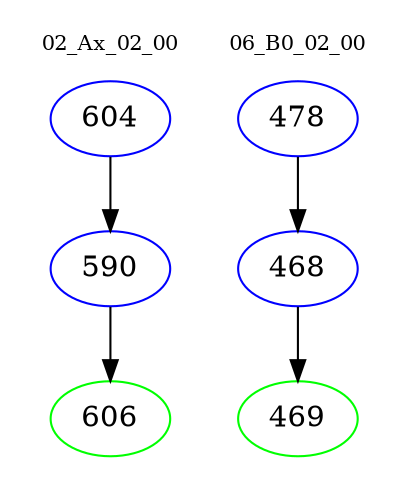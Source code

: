 digraph{
subgraph cluster_0 {
color = white
label = "02_Ax_02_00";
fontsize=10;
T0_604 [label="604", color="blue"]
T0_604 -> T0_590 [color="black"]
T0_590 [label="590", color="blue"]
T0_590 -> T0_606 [color="black"]
T0_606 [label="606", color="green"]
}
subgraph cluster_1 {
color = white
label = "06_B0_02_00";
fontsize=10;
T1_478 [label="478", color="blue"]
T1_478 -> T1_468 [color="black"]
T1_468 [label="468", color="blue"]
T1_468 -> T1_469 [color="black"]
T1_469 [label="469", color="green"]
}
}
